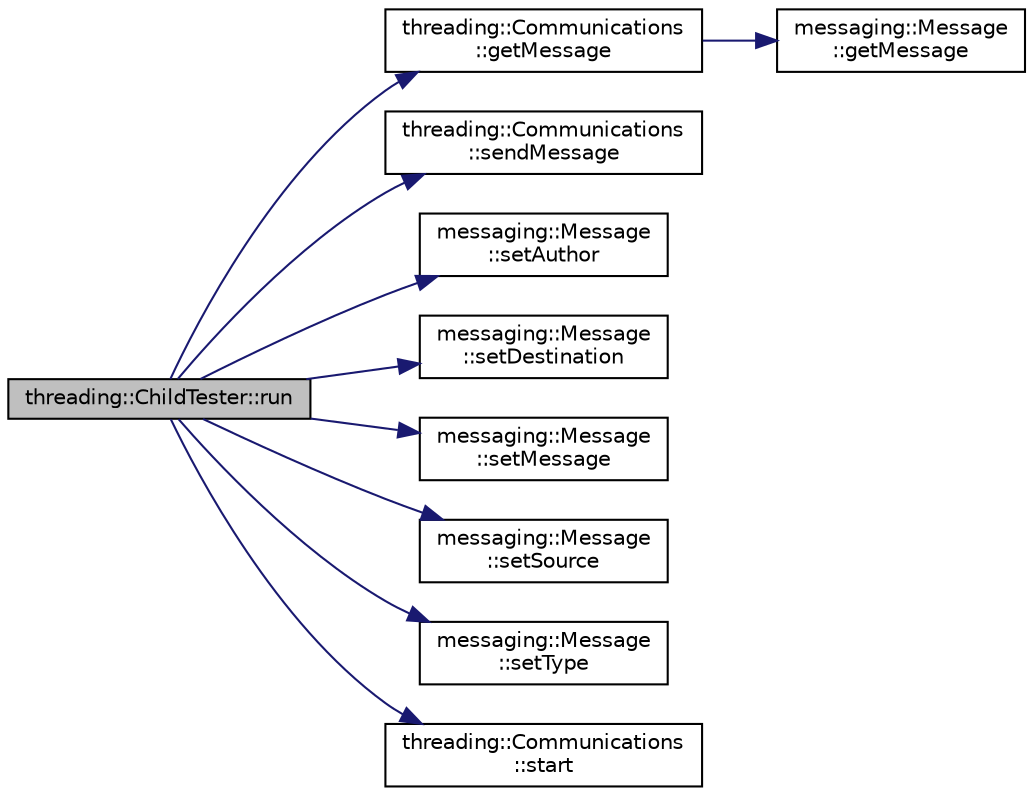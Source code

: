 digraph "threading::ChildTester::run"
{
 // LATEX_PDF_SIZE
  edge [fontname="Helvetica",fontsize="10",labelfontname="Helvetica",labelfontsize="10"];
  node [fontname="Helvetica",fontsize="10",shape=record];
  rankdir="LR";
  Node1 [label="threading::ChildTester::run",height=0.2,width=0.4,color="black", fillcolor="grey75", style="filled", fontcolor="black",tooltip=" "];
  Node1 -> Node2 [color="midnightblue",fontsize="10",style="solid",fontname="Helvetica"];
  Node2 [label="threading::Communications\l::getMessage",height=0.2,width=0.4,color="black", fillcolor="white", style="filled",URL="$classthreading_1_1_communications.html#acdd2033e83d33cb475c38bb3652a257c",tooltip=" "];
  Node2 -> Node3 [color="midnightblue",fontsize="10",style="solid",fontname="Helvetica"];
  Node3 [label="messaging::Message\l::getMessage",height=0.2,width=0.4,color="black", fillcolor="white", style="filled",URL="$classmessaging_1_1_message.html#a10e3fe197efff8565232d7df23d8c19c",tooltip=" "];
  Node1 -> Node4 [color="midnightblue",fontsize="10",style="solid",fontname="Helvetica"];
  Node4 [label="threading::Communications\l::sendMessage",height=0.2,width=0.4,color="black", fillcolor="white", style="filled",URL="$classthreading_1_1_communications.html#ada375187f772d76c0dc07bdde2a90ee1",tooltip=" "];
  Node1 -> Node5 [color="midnightblue",fontsize="10",style="solid",fontname="Helvetica"];
  Node5 [label="messaging::Message\l::setAuthor",height=0.2,width=0.4,color="black", fillcolor="white", style="filled",URL="$classmessaging_1_1_message.html#ab0f55e68e96819e721fb86f6325bedb1",tooltip=" "];
  Node1 -> Node6 [color="midnightblue",fontsize="10",style="solid",fontname="Helvetica"];
  Node6 [label="messaging::Message\l::setDestination",height=0.2,width=0.4,color="black", fillcolor="white", style="filled",URL="$classmessaging_1_1_message.html#a6a8474a05ea9ff0ea29c2fdc5933fd49",tooltip=" "];
  Node1 -> Node7 [color="midnightblue",fontsize="10",style="solid",fontname="Helvetica"];
  Node7 [label="messaging::Message\l::setMessage",height=0.2,width=0.4,color="black", fillcolor="white", style="filled",URL="$classmessaging_1_1_message.html#a598339cd6881bb7eff09d4b7102177b8",tooltip=" "];
  Node1 -> Node8 [color="midnightblue",fontsize="10",style="solid",fontname="Helvetica"];
  Node8 [label="messaging::Message\l::setSource",height=0.2,width=0.4,color="black", fillcolor="white", style="filled",URL="$classmessaging_1_1_message.html#ab4d378355cc6c101ab996abd69aa22a7",tooltip=" "];
  Node1 -> Node9 [color="midnightblue",fontsize="10",style="solid",fontname="Helvetica"];
  Node9 [label="messaging::Message\l::setType",height=0.2,width=0.4,color="black", fillcolor="white", style="filled",URL="$classmessaging_1_1_message.html#a62ee84a9b628706dff9f1828ea464d28",tooltip=" "];
  Node1 -> Node10 [color="midnightblue",fontsize="10",style="solid",fontname="Helvetica"];
  Node10 [label="threading::Communications\l::start",height=0.2,width=0.4,color="black", fillcolor="white", style="filled",URL="$classthreading_1_1_communications.html#ab3028ee8a9da98f0dd61f0af4644a504",tooltip=" "];
}
